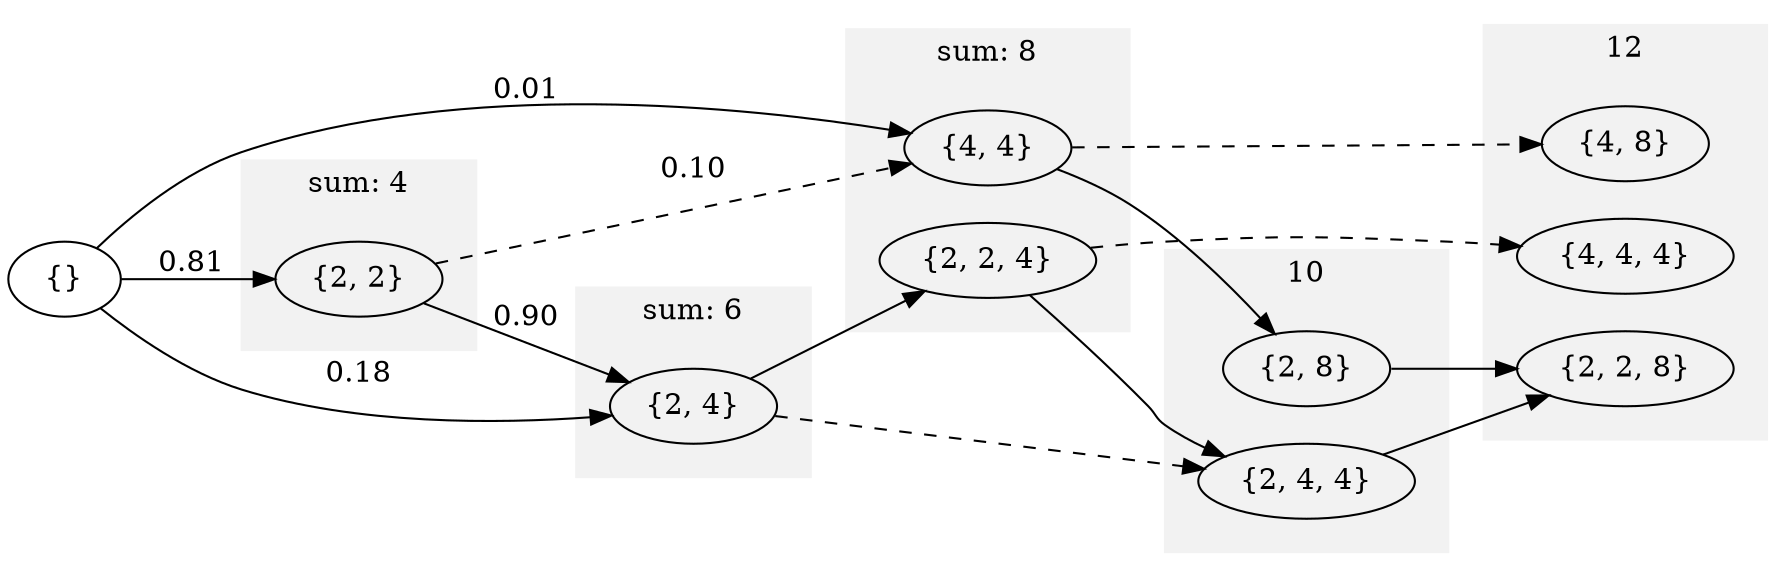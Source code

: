 digraph {
  rankdir=LR;
  subgraph cluster_4 {
    label="sum: 4";
    style=filled; color=grey95; margin=16;
    s_2_2;
  }
  subgraph cluster_6 {
    label="sum: 6";
    style=filled; color=grey95; margin=16;
    s_2_4;
  }
  subgraph cluster_8 {
    label="sum: 8";
    style=filled; color=grey95; margin=16;
    s_2_2_4;
    s_4_4;
  }
  subgraph cluster_10 {
    label="10";
    style=filled; color=grey95; margin=16;
    s_2_4_4;
    s_2_8;
  }
  subgraph cluster_12 {
    label="12";
    style=filled; color=grey95; margin=16;
    s_2_2_8;
    s_4_4_4;
    s_4_8;
  }
  s_ [label="{}"];
  s_2_2 [label="{2, 2}"];
  s_2_4 [label="{2, 4}"];
  s_2_2_4 [label="{2, 2, 4}"];
  s_4_4 [label="{4, 4}"];
  s_2_4_4 [label="{2, 4, 4}"];
  s_2_8 [label="{2, 8}"];
  s_2_2_8 [label="{2, 2, 8}"];
  s_4_4_4 [label="{4, 4, 4}"];
  s_4_8 [label="{4, 8}"];
  s_ -> s_2_2 [label="0.81"]
  s_ -> s_2_4 [label="0.18"]
  s_ -> s_4_4 [label="0.01"]
  s_2_2 -> s_2_4 [label="0.90"]
  s_2_2 -> s_4_4 [style=dashed, label="0.10"]
  s_2_4 -> s_2_2_4 []
  s_2_4 -> s_2_4_4 [style=dashed]
  s_2_2_4 -> s_2_4_4 []
  s_2_2_4 -> s_4_4_4 [style=dashed]
  s_4_4 -> s_2_8 []
  s_4_4 -> s_4_8 [style=dashed]
  s_2_4_4 -> s_2_2_8 []
  s_2_8 -> s_2_2_8 []
}

